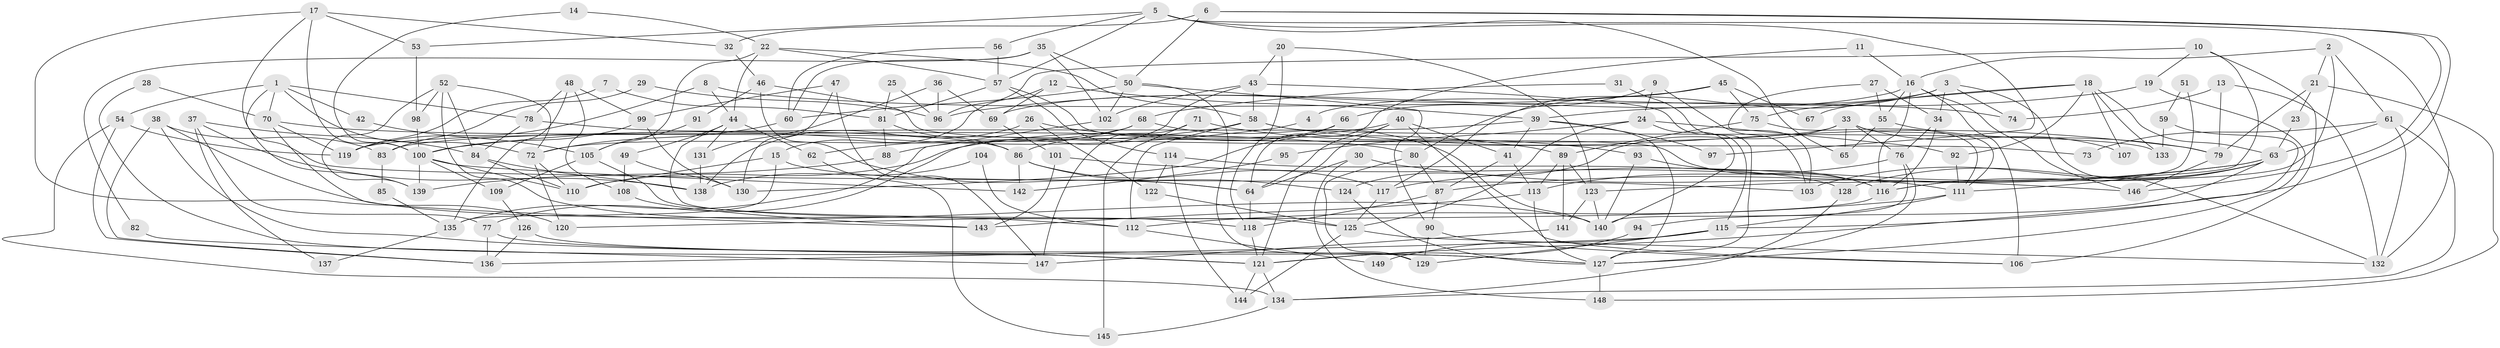 // coarse degree distribution, {8: 0.04950495049504951, 6: 0.07920792079207921, 9: 0.06930693069306931, 5: 0.22772277227722773, 3: 0.16831683168316833, 4: 0.15841584158415842, 2: 0.15841584158415842, 7: 0.0594059405940594, 11: 0.009900990099009901, 10: 0.009900990099009901, 12: 0.009900990099009901}
// Generated by graph-tools (version 1.1) at 2025/41/03/06/25 10:41:57]
// undirected, 149 vertices, 298 edges
graph export_dot {
graph [start="1"]
  node [color=gray90,style=filled];
  1;
  2;
  3;
  4;
  5;
  6;
  7;
  8;
  9;
  10;
  11;
  12;
  13;
  14;
  15;
  16;
  17;
  18;
  19;
  20;
  21;
  22;
  23;
  24;
  25;
  26;
  27;
  28;
  29;
  30;
  31;
  32;
  33;
  34;
  35;
  36;
  37;
  38;
  39;
  40;
  41;
  42;
  43;
  44;
  45;
  46;
  47;
  48;
  49;
  50;
  51;
  52;
  53;
  54;
  55;
  56;
  57;
  58;
  59;
  60;
  61;
  62;
  63;
  64;
  65;
  66;
  67;
  68;
  69;
  70;
  71;
  72;
  73;
  74;
  75;
  76;
  77;
  78;
  79;
  80;
  81;
  82;
  83;
  84;
  85;
  86;
  87;
  88;
  89;
  90;
  91;
  92;
  93;
  94;
  95;
  96;
  97;
  98;
  99;
  100;
  101;
  102;
  103;
  104;
  105;
  106;
  107;
  108;
  109;
  110;
  111;
  112;
  113;
  114;
  115;
  116;
  117;
  118;
  119;
  120;
  121;
  122;
  123;
  124;
  125;
  126;
  127;
  128;
  129;
  130;
  131;
  132;
  133;
  134;
  135;
  136;
  137;
  138;
  139;
  140;
  141;
  142;
  143;
  144;
  145;
  146;
  147;
  148;
  149;
  1 -- 139;
  1 -- 78;
  1 -- 42;
  1 -- 54;
  1 -- 70;
  1 -- 72;
  2 -- 116;
  2 -- 16;
  2 -- 21;
  2 -- 61;
  3 -- 34;
  3 -- 132;
  3 -- 4;
  3 -- 74;
  3 -- 80;
  4 -- 100;
  5 -- 132;
  5 -- 56;
  5 -- 53;
  5 -- 57;
  5 -- 65;
  5 -- 97;
  6 -- 115;
  6 -- 50;
  6 -- 32;
  6 -- 146;
  7 -- 81;
  7 -- 119;
  8 -- 44;
  8 -- 74;
  8 -- 119;
  9 -- 24;
  9 -- 103;
  9 -- 66;
  10 -- 123;
  10 -- 19;
  10 -- 96;
  10 -- 106;
  11 -- 64;
  11 -- 16;
  12 -- 69;
  12 -- 15;
  12 -- 39;
  13 -- 132;
  13 -- 79;
  13 -- 74;
  14 -- 100;
  14 -- 22;
  15 -- 135;
  15 -- 64;
  15 -- 110;
  16 -- 55;
  16 -- 106;
  16 -- 69;
  16 -- 116;
  16 -- 146;
  17 -- 120;
  17 -- 100;
  17 -- 32;
  17 -- 53;
  17 -- 103;
  18 -- 75;
  18 -- 63;
  18 -- 67;
  18 -- 92;
  18 -- 107;
  18 -- 133;
  19 -- 39;
  19 -- 127;
  20 -- 43;
  20 -- 118;
  20 -- 123;
  21 -- 79;
  21 -- 23;
  21 -- 148;
  22 -- 105;
  22 -- 57;
  22 -- 44;
  22 -- 58;
  23 -- 63;
  24 -- 92;
  24 -- 140;
  24 -- 95;
  24 -- 125;
  25 -- 81;
  25 -- 96;
  26 -- 138;
  26 -- 89;
  26 -- 122;
  27 -- 103;
  27 -- 34;
  27 -- 55;
  28 -- 121;
  28 -- 70;
  29 -- 96;
  29 -- 83;
  30 -- 146;
  30 -- 148;
  30 -- 64;
  31 -- 68;
  31 -- 127;
  32 -- 46;
  33 -- 119;
  33 -- 65;
  33 -- 76;
  33 -- 107;
  33 -- 111;
  33 -- 124;
  34 -- 116;
  34 -- 76;
  35 -- 102;
  35 -- 60;
  35 -- 50;
  35 -- 82;
  36 -- 69;
  36 -- 96;
  36 -- 131;
  37 -- 77;
  37 -- 138;
  37 -- 84;
  37 -- 137;
  38 -- 136;
  38 -- 127;
  38 -- 83;
  38 -- 112;
  39 -- 41;
  39 -- 83;
  39 -- 97;
  39 -- 127;
  40 -- 106;
  40 -- 41;
  40 -- 64;
  40 -- 110;
  40 -- 121;
  41 -- 113;
  41 -- 87;
  42 -- 105;
  43 -- 77;
  43 -- 58;
  43 -- 102;
  43 -- 115;
  44 -- 125;
  44 -- 49;
  44 -- 62;
  44 -- 131;
  45 -- 75;
  45 -- 117;
  45 -- 67;
  45 -- 96;
  46 -- 64;
  46 -- 73;
  46 -- 91;
  47 -- 99;
  47 -- 130;
  47 -- 147;
  48 -- 108;
  48 -- 78;
  48 -- 99;
  48 -- 135;
  49 -- 130;
  49 -- 108;
  50 -- 129;
  50 -- 60;
  50 -- 90;
  50 -- 102;
  51 -- 59;
  51 -- 111;
  52 -- 72;
  52 -- 84;
  52 -- 98;
  52 -- 139;
  52 -- 140;
  53 -- 98;
  54 -- 119;
  54 -- 134;
  54 -- 136;
  55 -- 79;
  55 -- 65;
  56 -- 60;
  56 -- 57;
  57 -- 114;
  57 -- 81;
  57 -- 116;
  58 -- 62;
  58 -- 79;
  58 -- 112;
  58 -- 133;
  59 -- 133;
  59 -- 121;
  60 -- 72;
  61 -- 63;
  61 -- 73;
  61 -- 132;
  61 -- 134;
  62 -- 145;
  63 -- 87;
  63 -- 116;
  63 -- 94;
  63 -- 103;
  63 -- 117;
  63 -- 128;
  64 -- 118;
  66 -- 86;
  66 -- 130;
  68 -- 140;
  68 -- 72;
  68 -- 88;
  69 -- 101;
  70 -- 80;
  70 -- 119;
  70 -- 143;
  71 -- 147;
  71 -- 93;
  71 -- 145;
  72 -- 110;
  72 -- 120;
  75 -- 111;
  75 -- 89;
  76 -- 127;
  76 -- 113;
  76 -- 140;
  77 -- 136;
  77 -- 121;
  78 -- 84;
  78 -- 86;
  79 -- 146;
  80 -- 129;
  80 -- 87;
  81 -- 88;
  81 -- 86;
  82 -- 147;
  83 -- 85;
  84 -- 110;
  84 -- 138;
  85 -- 135;
  86 -- 117;
  86 -- 124;
  86 -- 142;
  87 -- 118;
  87 -- 90;
  88 -- 139;
  89 -- 123;
  89 -- 113;
  89 -- 141;
  90 -- 106;
  90 -- 129;
  91 -- 105;
  92 -- 111;
  93 -- 116;
  93 -- 140;
  94 -- 121;
  95 -- 142;
  98 -- 100;
  99 -- 100;
  99 -- 130;
  100 -- 110;
  100 -- 109;
  100 -- 139;
  100 -- 142;
  101 -- 111;
  101 -- 143;
  102 -- 135;
  104 -- 112;
  104 -- 138;
  105 -- 109;
  105 -- 118;
  108 -- 143;
  109 -- 126;
  111 -- 112;
  111 -- 115;
  112 -- 149;
  113 -- 127;
  113 -- 143;
  114 -- 128;
  114 -- 122;
  114 -- 144;
  115 -- 129;
  115 -- 136;
  115 -- 149;
  116 -- 120;
  117 -- 125;
  118 -- 121;
  121 -- 134;
  121 -- 144;
  122 -- 125;
  123 -- 140;
  123 -- 141;
  124 -- 127;
  125 -- 144;
  125 -- 132;
  126 -- 136;
  126 -- 127;
  127 -- 148;
  128 -- 134;
  131 -- 138;
  134 -- 145;
  135 -- 137;
  141 -- 147;
}
